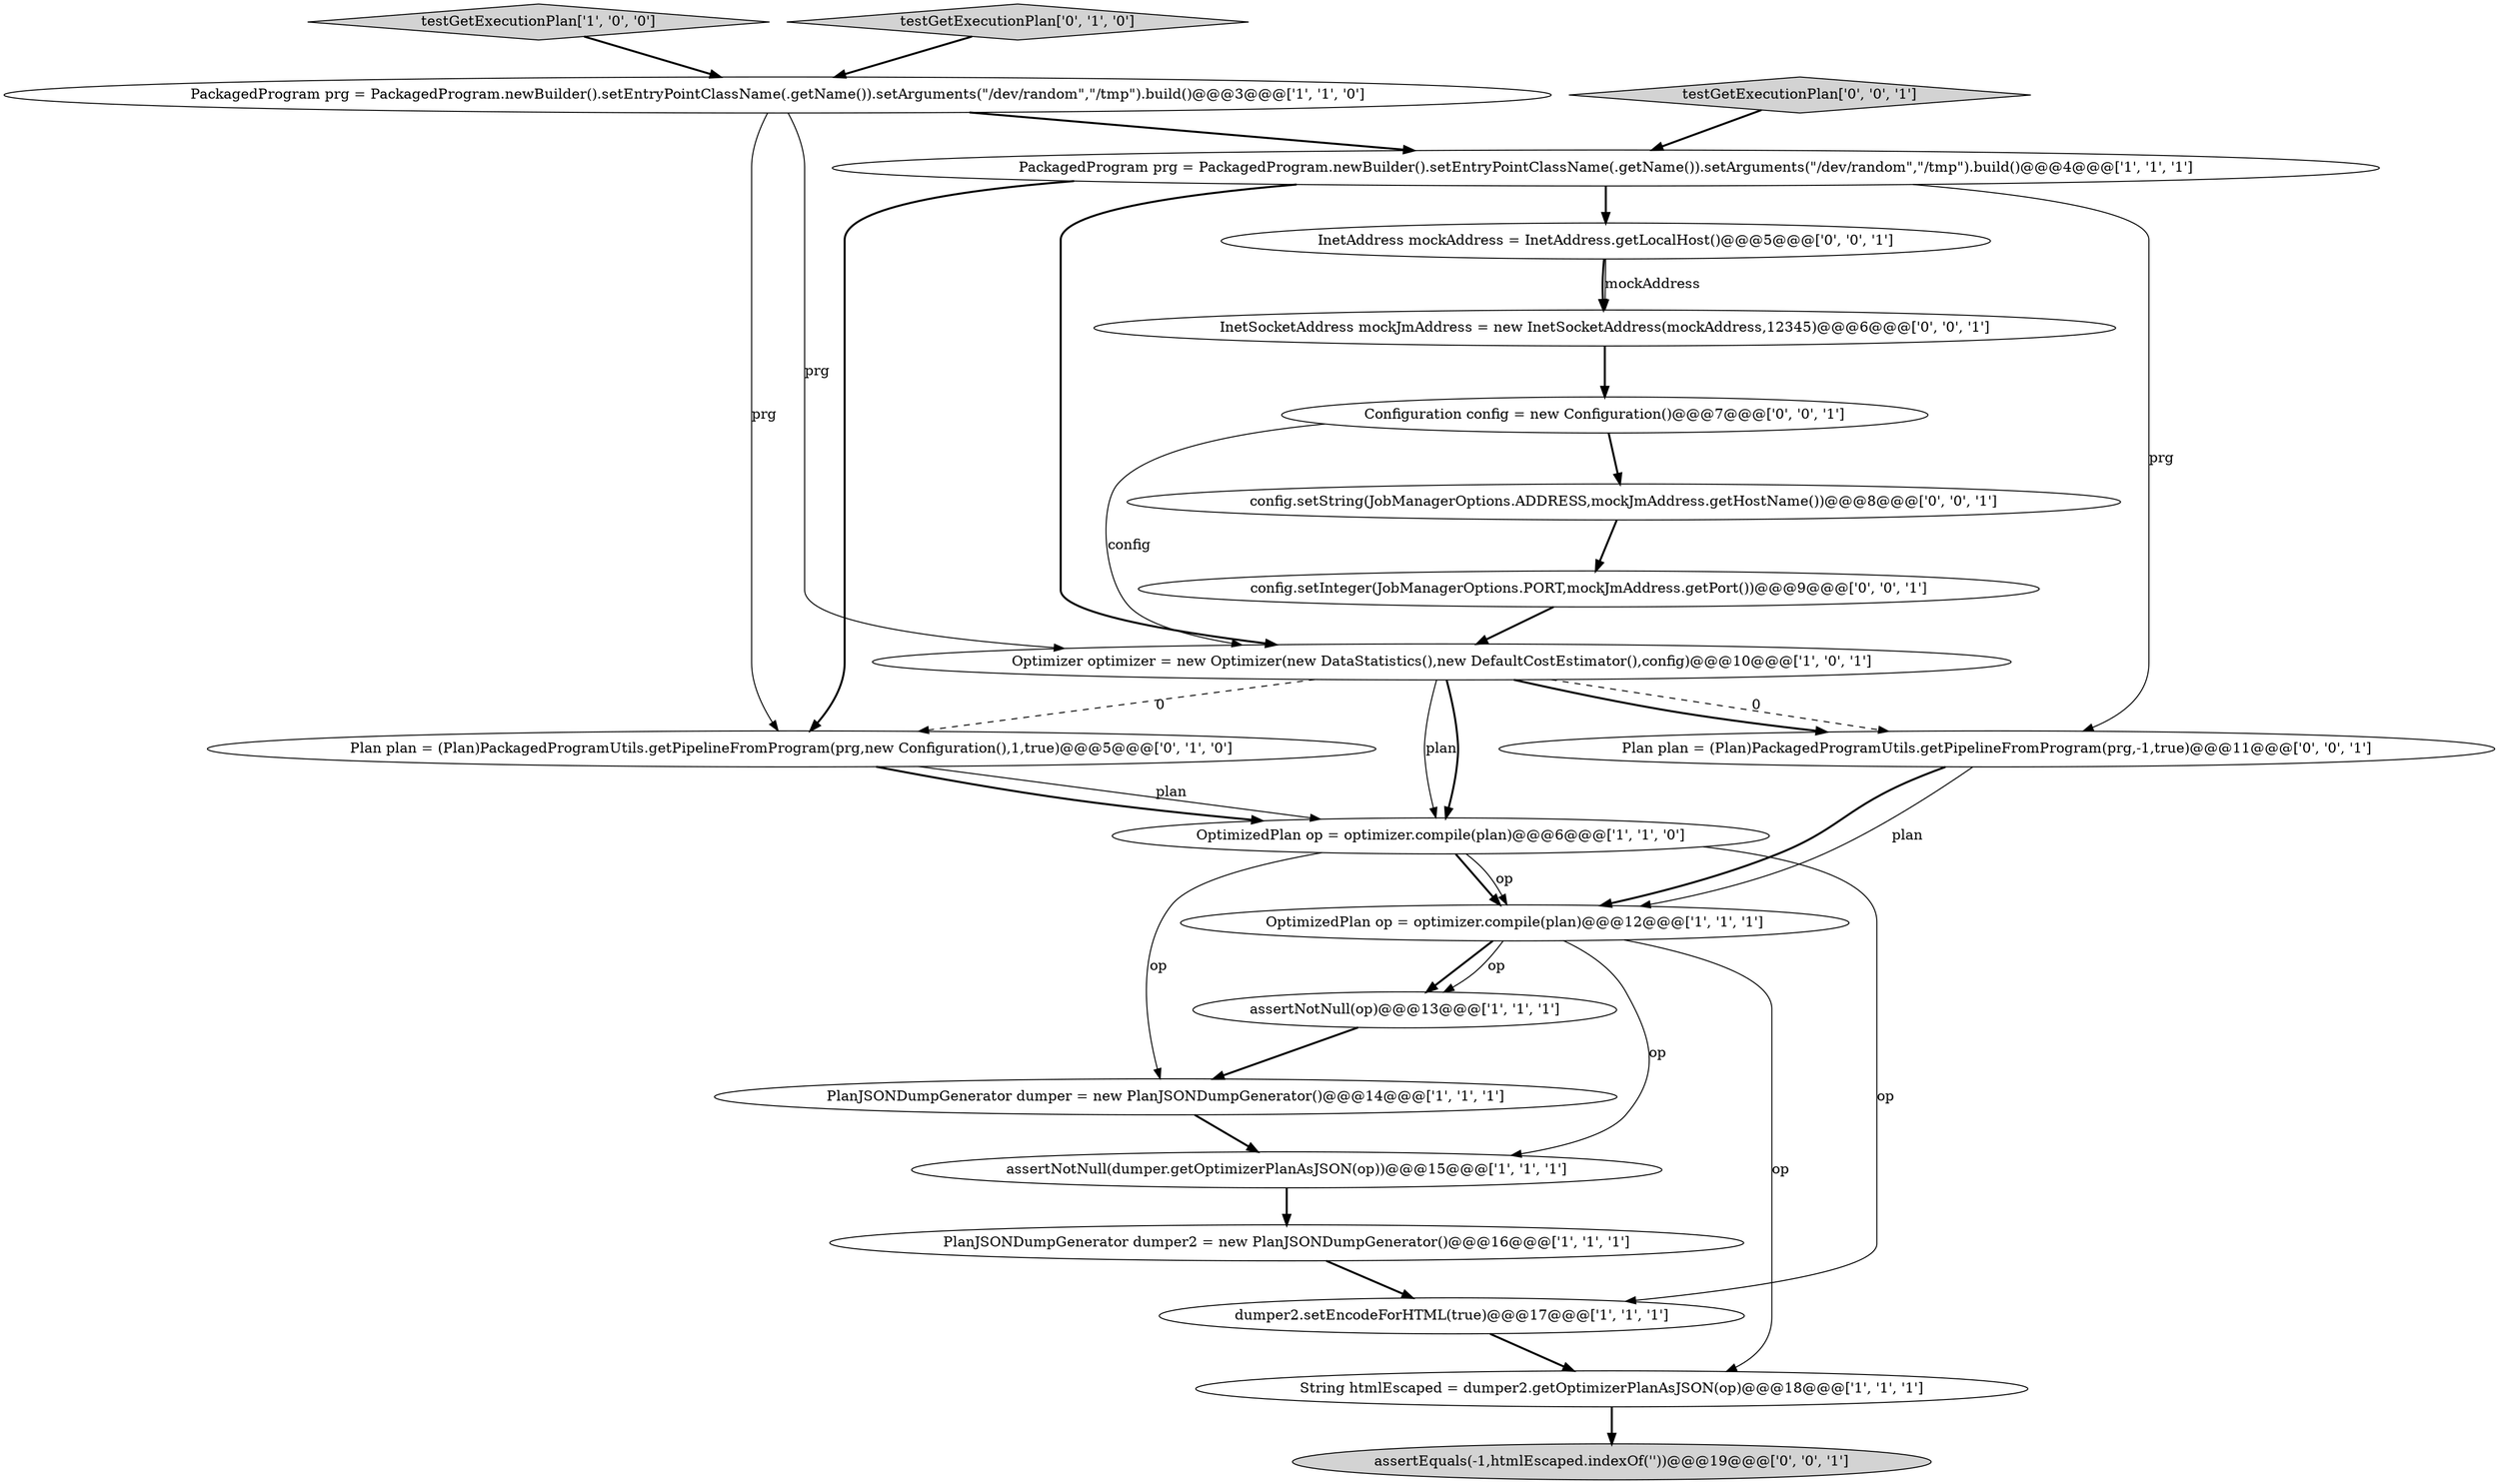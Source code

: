 digraph {
18 [style = filled, label = "assertEquals(-1,htmlEscaped.indexOf('\'))@@@19@@@['0', '0', '1']", fillcolor = lightgray, shape = ellipse image = "AAA0AAABBB3BBB"];
11 [style = filled, label = "PackagedProgram prg = PackagedProgram.newBuilder().setEntryPointClassName(.getName()).setArguments(\"/dev/random\",\"/tmp\").build()@@@4@@@['1', '1', '1']", fillcolor = white, shape = ellipse image = "AAA0AAABBB1BBB"];
9 [style = filled, label = "assertNotNull(op)@@@13@@@['1', '1', '1']", fillcolor = white, shape = ellipse image = "AAA0AAABBB1BBB"];
12 [style = filled, label = "Plan plan = (Plan)PackagedProgramUtils.getPipelineFromProgram(prg,new Configuration(),1,true)@@@5@@@['0', '1', '0']", fillcolor = white, shape = ellipse image = "AAA1AAABBB2BBB"];
0 [style = filled, label = "OptimizedPlan op = optimizer.compile(plan)@@@6@@@['1', '1', '0']", fillcolor = white, shape = ellipse image = "AAA0AAABBB1BBB"];
20 [style = filled, label = "Configuration config = new Configuration()@@@7@@@['0', '0', '1']", fillcolor = white, shape = ellipse image = "AAA0AAABBB3BBB"];
3 [style = filled, label = "PlanJSONDumpGenerator dumper = new PlanJSONDumpGenerator()@@@14@@@['1', '1', '1']", fillcolor = white, shape = ellipse image = "AAA0AAABBB1BBB"];
17 [style = filled, label = "InetAddress mockAddress = InetAddress.getLocalHost()@@@5@@@['0', '0', '1']", fillcolor = white, shape = ellipse image = "AAA0AAABBB3BBB"];
2 [style = filled, label = "Optimizer optimizer = new Optimizer(new DataStatistics(),new DefaultCostEstimator(),config)@@@10@@@['1', '0', '1']", fillcolor = white, shape = ellipse image = "AAA0AAABBB1BBB"];
4 [style = filled, label = "testGetExecutionPlan['1', '0', '0']", fillcolor = lightgray, shape = diamond image = "AAA0AAABBB1BBB"];
21 [style = filled, label = "config.setString(JobManagerOptions.ADDRESS,mockJmAddress.getHostName())@@@8@@@['0', '0', '1']", fillcolor = white, shape = ellipse image = "AAA0AAABBB3BBB"];
7 [style = filled, label = "OptimizedPlan op = optimizer.compile(plan)@@@12@@@['1', '1', '1']", fillcolor = white, shape = ellipse image = "AAA0AAABBB1BBB"];
13 [style = filled, label = "testGetExecutionPlan['0', '1', '0']", fillcolor = lightgray, shape = diamond image = "AAA0AAABBB2BBB"];
15 [style = filled, label = "InetSocketAddress mockJmAddress = new InetSocketAddress(mockAddress,12345)@@@6@@@['0', '0', '1']", fillcolor = white, shape = ellipse image = "AAA0AAABBB3BBB"];
6 [style = filled, label = "PackagedProgram prg = PackagedProgram.newBuilder().setEntryPointClassName(.getName()).setArguments(\"/dev/random\",\"/tmp\").build()@@@3@@@['1', '1', '0']", fillcolor = white, shape = ellipse image = "AAA0AAABBB1BBB"];
10 [style = filled, label = "String htmlEscaped = dumper2.getOptimizerPlanAsJSON(op)@@@18@@@['1', '1', '1']", fillcolor = white, shape = ellipse image = "AAA0AAABBB1BBB"];
14 [style = filled, label = "Plan plan = (Plan)PackagedProgramUtils.getPipelineFromProgram(prg,-1,true)@@@11@@@['0', '0', '1']", fillcolor = white, shape = ellipse image = "AAA0AAABBB3BBB"];
1 [style = filled, label = "PlanJSONDumpGenerator dumper2 = new PlanJSONDumpGenerator()@@@16@@@['1', '1', '1']", fillcolor = white, shape = ellipse image = "AAA0AAABBB1BBB"];
8 [style = filled, label = "dumper2.setEncodeForHTML(true)@@@17@@@['1', '1', '1']", fillcolor = white, shape = ellipse image = "AAA0AAABBB1BBB"];
19 [style = filled, label = "config.setInteger(JobManagerOptions.PORT,mockJmAddress.getPort())@@@9@@@['0', '0', '1']", fillcolor = white, shape = ellipse image = "AAA0AAABBB3BBB"];
5 [style = filled, label = "assertNotNull(dumper.getOptimizerPlanAsJSON(op))@@@15@@@['1', '1', '1']", fillcolor = white, shape = ellipse image = "AAA0AAABBB1BBB"];
16 [style = filled, label = "testGetExecutionPlan['0', '0', '1']", fillcolor = lightgray, shape = diamond image = "AAA0AAABBB3BBB"];
12->0 [style = bold, label=""];
4->6 [style = bold, label=""];
14->7 [style = bold, label=""];
11->12 [style = bold, label=""];
17->15 [style = solid, label="mockAddress"];
6->2 [style = solid, label="prg"];
20->2 [style = solid, label="config"];
0->7 [style = bold, label=""];
7->9 [style = bold, label=""];
5->1 [style = bold, label=""];
6->11 [style = bold, label=""];
7->10 [style = solid, label="op"];
9->3 [style = bold, label=""];
1->8 [style = bold, label=""];
13->6 [style = bold, label=""];
11->17 [style = bold, label=""];
3->5 [style = bold, label=""];
11->2 [style = bold, label=""];
0->7 [style = solid, label="op"];
10->18 [style = bold, label=""];
2->0 [style = solid, label="plan"];
7->9 [style = solid, label="op"];
0->8 [style = solid, label="op"];
20->21 [style = bold, label=""];
21->19 [style = bold, label=""];
12->0 [style = solid, label="plan"];
17->15 [style = bold, label=""];
2->14 [style = dashed, label="0"];
15->20 [style = bold, label=""];
2->14 [style = bold, label=""];
2->0 [style = bold, label=""];
19->2 [style = bold, label=""];
14->7 [style = solid, label="plan"];
7->5 [style = solid, label="op"];
11->14 [style = solid, label="prg"];
16->11 [style = bold, label=""];
0->3 [style = solid, label="op"];
8->10 [style = bold, label=""];
2->12 [style = dashed, label="0"];
6->12 [style = solid, label="prg"];
}
